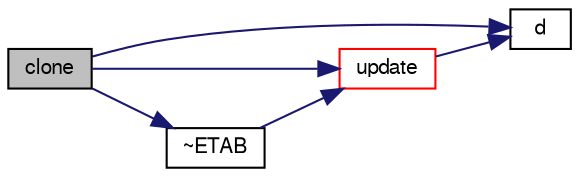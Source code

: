 digraph "clone"
{
  bgcolor="transparent";
  edge [fontname="FreeSans",fontsize="10",labelfontname="FreeSans",labelfontsize="10"];
  node [fontname="FreeSans",fontsize="10",shape=record];
  rankdir="LR";
  Node35 [label="clone",height=0.2,width=0.4,color="black", fillcolor="grey75", style="filled", fontcolor="black"];
  Node35 -> Node36 [color="midnightblue",fontsize="10",style="solid",fontname="FreeSans"];
  Node36 [label="d",height=0.2,width=0.4,color="black",URL="$a38951.html#aa182a9055736468dd160f12649a01fd1"];
  Node35 -> Node37 [color="midnightblue",fontsize="10",style="solid",fontname="FreeSans"];
  Node37 [label="update",height=0.2,width=0.4,color="red",URL="$a24558.html#af86a08f997bc779309ec7d00e914e292",tooltip="update the parcel properties "];
  Node37 -> Node36 [color="midnightblue",fontsize="10",style="solid",fontname="FreeSans"];
  Node35 -> Node54 [color="midnightblue",fontsize="10",style="solid",fontname="FreeSans"];
  Node54 [label="~ETAB",height=0.2,width=0.4,color="black",URL="$a24558.html#a1c8110428088d16e57aec59bcc3b1606",tooltip="Destructor. "];
  Node54 -> Node37 [color="midnightblue",fontsize="10",style="solid",fontname="FreeSans"];
}
